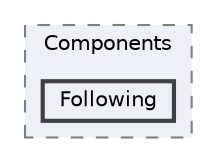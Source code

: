 digraph "external/spine-runtimes/spine-unity/Assets/Spine/Runtime/spine-unity/Components/Following"
{
 // LATEX_PDF_SIZE
  bgcolor="transparent";
  edge [fontname=Helvetica,fontsize=10,labelfontname=Helvetica,labelfontsize=10];
  node [fontname=Helvetica,fontsize=10,shape=box,height=0.2,width=0.4];
  compound=true
  subgraph clusterdir_c3b4a8434a7616bb484d8d1ccb2a6b81 {
    graph [ bgcolor="#edf0f7", pencolor="grey50", label="Components", fontname=Helvetica,fontsize=10 style="filled,dashed", URL="dir_c3b4a8434a7616bb484d8d1ccb2a6b81.html",tooltip=""]
  dir_989db8c5791dd822d75350377a9e1925 [label="Following", fillcolor="#edf0f7", color="grey25", style="filled,bold", URL="dir_989db8c5791dd822d75350377a9e1925.html",tooltip=""];
  }
}
